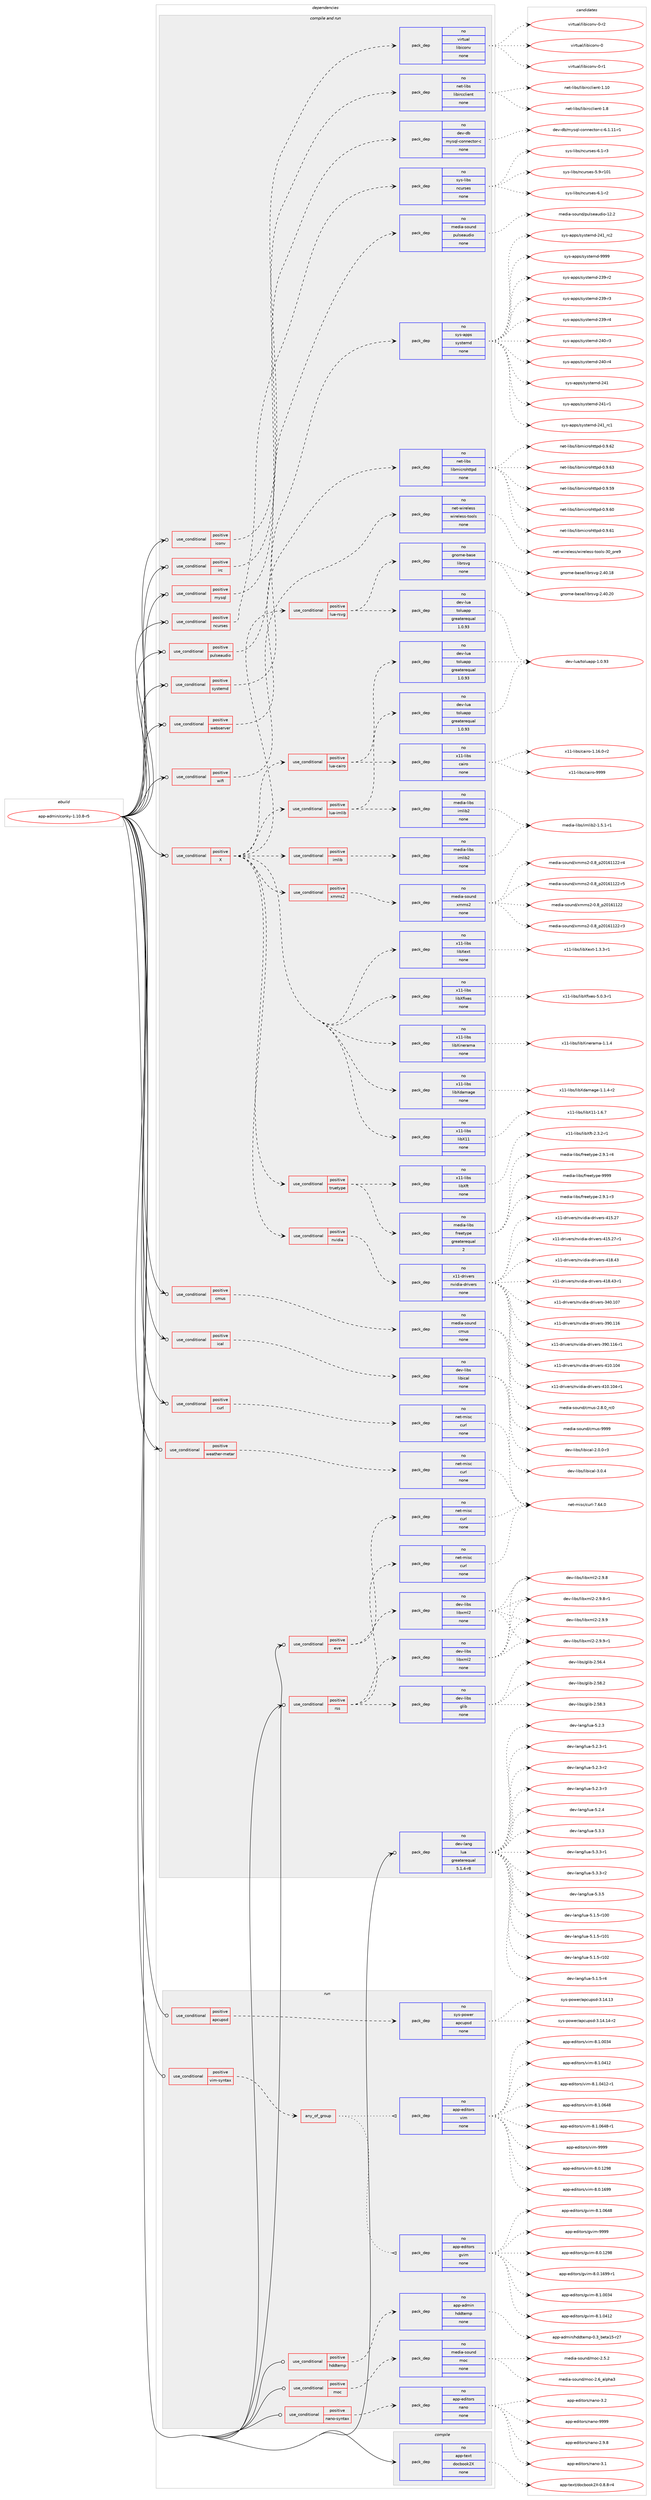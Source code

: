 digraph prolog {

# *************
# Graph options
# *************

newrank=true;
concentrate=true;
compound=true;
graph [rankdir=LR,fontname=Helvetica,fontsize=10,ranksep=1.5];#, ranksep=2.5, nodesep=0.2];
edge  [arrowhead=vee];
node  [fontname=Helvetica,fontsize=10];

# **********
# The ebuild
# **********

subgraph cluster_leftcol {
color=gray;
rank=same;
label=<<i>ebuild</i>>;
id [label="app-admin/conky-1.10.8-r5", color=red, width=4, href="../app-admin/conky-1.10.8-r5.svg"];
}

# ****************
# The dependencies
# ****************

subgraph cluster_midcol {
color=gray;
label=<<i>dependencies</i>>;
subgraph cluster_compile {
fillcolor="#eeeeee";
style=filled;
label=<<i>compile</i>>;
subgraph pack900094 {
dependency1264383 [label=<<TABLE BORDER="0" CELLBORDER="1" CELLSPACING="0" CELLPADDING="4" WIDTH="220"><TR><TD ROWSPAN="6" CELLPADDING="30">pack_dep</TD></TR><TR><TD WIDTH="110">no</TD></TR><TR><TD>app-text</TD></TR><TR><TD>docbook2X</TD></TR><TR><TD>none</TD></TR><TR><TD></TD></TR></TABLE>>, shape=none, color=blue];
}
id:e -> dependency1264383:w [weight=20,style="solid",arrowhead="vee"];
}
subgraph cluster_compileandrun {
fillcolor="#eeeeee";
style=filled;
label=<<i>compile and run</i>>;
subgraph cond344703 {
dependency1264384 [label=<<TABLE BORDER="0" CELLBORDER="1" CELLSPACING="0" CELLPADDING="4"><TR><TD ROWSPAN="3" CELLPADDING="10">use_conditional</TD></TR><TR><TD>positive</TD></TR><TR><TD>X</TD></TR></TABLE>>, shape=none, color=red];
subgraph cond344704 {
dependency1264385 [label=<<TABLE BORDER="0" CELLBORDER="1" CELLSPACING="0" CELLPADDING="4"><TR><TD ROWSPAN="3" CELLPADDING="10">use_conditional</TD></TR><TR><TD>positive</TD></TR><TR><TD>imlib</TD></TR></TABLE>>, shape=none, color=red];
subgraph pack900095 {
dependency1264386 [label=<<TABLE BORDER="0" CELLBORDER="1" CELLSPACING="0" CELLPADDING="4" WIDTH="220"><TR><TD ROWSPAN="6" CELLPADDING="30">pack_dep</TD></TR><TR><TD WIDTH="110">no</TD></TR><TR><TD>media-libs</TD></TR><TR><TD>imlib2</TD></TR><TR><TD>none</TD></TR><TR><TD></TD></TR></TABLE>>, shape=none, color=blue];
}
dependency1264385:e -> dependency1264386:w [weight=20,style="dashed",arrowhead="vee"];
}
dependency1264384:e -> dependency1264385:w [weight=20,style="dashed",arrowhead="vee"];
subgraph cond344705 {
dependency1264387 [label=<<TABLE BORDER="0" CELLBORDER="1" CELLSPACING="0" CELLPADDING="4"><TR><TD ROWSPAN="3" CELLPADDING="10">use_conditional</TD></TR><TR><TD>positive</TD></TR><TR><TD>lua-cairo</TD></TR></TABLE>>, shape=none, color=red];
subgraph pack900096 {
dependency1264388 [label=<<TABLE BORDER="0" CELLBORDER="1" CELLSPACING="0" CELLPADDING="4" WIDTH="220"><TR><TD ROWSPAN="6" CELLPADDING="30">pack_dep</TD></TR><TR><TD WIDTH="110">no</TD></TR><TR><TD>dev-lua</TD></TR><TR><TD>toluapp</TD></TR><TR><TD>greaterequal</TD></TR><TR><TD>1.0.93</TD></TR></TABLE>>, shape=none, color=blue];
}
dependency1264387:e -> dependency1264388:w [weight=20,style="dashed",arrowhead="vee"];
subgraph pack900097 {
dependency1264389 [label=<<TABLE BORDER="0" CELLBORDER="1" CELLSPACING="0" CELLPADDING="4" WIDTH="220"><TR><TD ROWSPAN="6" CELLPADDING="30">pack_dep</TD></TR><TR><TD WIDTH="110">no</TD></TR><TR><TD>x11-libs</TD></TR><TR><TD>cairo</TD></TR><TR><TD>none</TD></TR><TR><TD></TD></TR></TABLE>>, shape=none, color=blue];
}
dependency1264387:e -> dependency1264389:w [weight=20,style="dashed",arrowhead="vee"];
}
dependency1264384:e -> dependency1264387:w [weight=20,style="dashed",arrowhead="vee"];
subgraph cond344706 {
dependency1264390 [label=<<TABLE BORDER="0" CELLBORDER="1" CELLSPACING="0" CELLPADDING="4"><TR><TD ROWSPAN="3" CELLPADDING="10">use_conditional</TD></TR><TR><TD>positive</TD></TR><TR><TD>lua-imlib</TD></TR></TABLE>>, shape=none, color=red];
subgraph pack900098 {
dependency1264391 [label=<<TABLE BORDER="0" CELLBORDER="1" CELLSPACING="0" CELLPADDING="4" WIDTH="220"><TR><TD ROWSPAN="6" CELLPADDING="30">pack_dep</TD></TR><TR><TD WIDTH="110">no</TD></TR><TR><TD>dev-lua</TD></TR><TR><TD>toluapp</TD></TR><TR><TD>greaterequal</TD></TR><TR><TD>1.0.93</TD></TR></TABLE>>, shape=none, color=blue];
}
dependency1264390:e -> dependency1264391:w [weight=20,style="dashed",arrowhead="vee"];
subgraph pack900099 {
dependency1264392 [label=<<TABLE BORDER="0" CELLBORDER="1" CELLSPACING="0" CELLPADDING="4" WIDTH="220"><TR><TD ROWSPAN="6" CELLPADDING="30">pack_dep</TD></TR><TR><TD WIDTH="110">no</TD></TR><TR><TD>media-libs</TD></TR><TR><TD>imlib2</TD></TR><TR><TD>none</TD></TR><TR><TD></TD></TR></TABLE>>, shape=none, color=blue];
}
dependency1264390:e -> dependency1264392:w [weight=20,style="dashed",arrowhead="vee"];
}
dependency1264384:e -> dependency1264390:w [weight=20,style="dashed",arrowhead="vee"];
subgraph cond344707 {
dependency1264393 [label=<<TABLE BORDER="0" CELLBORDER="1" CELLSPACING="0" CELLPADDING="4"><TR><TD ROWSPAN="3" CELLPADDING="10">use_conditional</TD></TR><TR><TD>positive</TD></TR><TR><TD>lua-rsvg</TD></TR></TABLE>>, shape=none, color=red];
subgraph pack900100 {
dependency1264394 [label=<<TABLE BORDER="0" CELLBORDER="1" CELLSPACING="0" CELLPADDING="4" WIDTH="220"><TR><TD ROWSPAN="6" CELLPADDING="30">pack_dep</TD></TR><TR><TD WIDTH="110">no</TD></TR><TR><TD>dev-lua</TD></TR><TR><TD>toluapp</TD></TR><TR><TD>greaterequal</TD></TR><TR><TD>1.0.93</TD></TR></TABLE>>, shape=none, color=blue];
}
dependency1264393:e -> dependency1264394:w [weight=20,style="dashed",arrowhead="vee"];
subgraph pack900101 {
dependency1264395 [label=<<TABLE BORDER="0" CELLBORDER="1" CELLSPACING="0" CELLPADDING="4" WIDTH="220"><TR><TD ROWSPAN="6" CELLPADDING="30">pack_dep</TD></TR><TR><TD WIDTH="110">no</TD></TR><TR><TD>gnome-base</TD></TR><TR><TD>librsvg</TD></TR><TR><TD>none</TD></TR><TR><TD></TD></TR></TABLE>>, shape=none, color=blue];
}
dependency1264393:e -> dependency1264395:w [weight=20,style="dashed",arrowhead="vee"];
}
dependency1264384:e -> dependency1264393:w [weight=20,style="dashed",arrowhead="vee"];
subgraph cond344708 {
dependency1264396 [label=<<TABLE BORDER="0" CELLBORDER="1" CELLSPACING="0" CELLPADDING="4"><TR><TD ROWSPAN="3" CELLPADDING="10">use_conditional</TD></TR><TR><TD>positive</TD></TR><TR><TD>nvidia</TD></TR></TABLE>>, shape=none, color=red];
subgraph pack900102 {
dependency1264397 [label=<<TABLE BORDER="0" CELLBORDER="1" CELLSPACING="0" CELLPADDING="4" WIDTH="220"><TR><TD ROWSPAN="6" CELLPADDING="30">pack_dep</TD></TR><TR><TD WIDTH="110">no</TD></TR><TR><TD>x11-drivers</TD></TR><TR><TD>nvidia-drivers</TD></TR><TR><TD>none</TD></TR><TR><TD></TD></TR></TABLE>>, shape=none, color=blue];
}
dependency1264396:e -> dependency1264397:w [weight=20,style="dashed",arrowhead="vee"];
}
dependency1264384:e -> dependency1264396:w [weight=20,style="dashed",arrowhead="vee"];
subgraph cond344709 {
dependency1264398 [label=<<TABLE BORDER="0" CELLBORDER="1" CELLSPACING="0" CELLPADDING="4"><TR><TD ROWSPAN="3" CELLPADDING="10">use_conditional</TD></TR><TR><TD>positive</TD></TR><TR><TD>truetype</TD></TR></TABLE>>, shape=none, color=red];
subgraph pack900103 {
dependency1264399 [label=<<TABLE BORDER="0" CELLBORDER="1" CELLSPACING="0" CELLPADDING="4" WIDTH="220"><TR><TD ROWSPAN="6" CELLPADDING="30">pack_dep</TD></TR><TR><TD WIDTH="110">no</TD></TR><TR><TD>x11-libs</TD></TR><TR><TD>libXft</TD></TR><TR><TD>none</TD></TR><TR><TD></TD></TR></TABLE>>, shape=none, color=blue];
}
dependency1264398:e -> dependency1264399:w [weight=20,style="dashed",arrowhead="vee"];
subgraph pack900104 {
dependency1264400 [label=<<TABLE BORDER="0" CELLBORDER="1" CELLSPACING="0" CELLPADDING="4" WIDTH="220"><TR><TD ROWSPAN="6" CELLPADDING="30">pack_dep</TD></TR><TR><TD WIDTH="110">no</TD></TR><TR><TD>media-libs</TD></TR><TR><TD>freetype</TD></TR><TR><TD>greaterequal</TD></TR><TR><TD>2</TD></TR></TABLE>>, shape=none, color=blue];
}
dependency1264398:e -> dependency1264400:w [weight=20,style="dashed",arrowhead="vee"];
}
dependency1264384:e -> dependency1264398:w [weight=20,style="dashed",arrowhead="vee"];
subgraph pack900105 {
dependency1264401 [label=<<TABLE BORDER="0" CELLBORDER="1" CELLSPACING="0" CELLPADDING="4" WIDTH="220"><TR><TD ROWSPAN="6" CELLPADDING="30">pack_dep</TD></TR><TR><TD WIDTH="110">no</TD></TR><TR><TD>x11-libs</TD></TR><TR><TD>libX11</TD></TR><TR><TD>none</TD></TR><TR><TD></TD></TR></TABLE>>, shape=none, color=blue];
}
dependency1264384:e -> dependency1264401:w [weight=20,style="dashed",arrowhead="vee"];
subgraph pack900106 {
dependency1264402 [label=<<TABLE BORDER="0" CELLBORDER="1" CELLSPACING="0" CELLPADDING="4" WIDTH="220"><TR><TD ROWSPAN="6" CELLPADDING="30">pack_dep</TD></TR><TR><TD WIDTH="110">no</TD></TR><TR><TD>x11-libs</TD></TR><TR><TD>libXdamage</TD></TR><TR><TD>none</TD></TR><TR><TD></TD></TR></TABLE>>, shape=none, color=blue];
}
dependency1264384:e -> dependency1264402:w [weight=20,style="dashed",arrowhead="vee"];
subgraph pack900107 {
dependency1264403 [label=<<TABLE BORDER="0" CELLBORDER="1" CELLSPACING="0" CELLPADDING="4" WIDTH="220"><TR><TD ROWSPAN="6" CELLPADDING="30">pack_dep</TD></TR><TR><TD WIDTH="110">no</TD></TR><TR><TD>x11-libs</TD></TR><TR><TD>libXinerama</TD></TR><TR><TD>none</TD></TR><TR><TD></TD></TR></TABLE>>, shape=none, color=blue];
}
dependency1264384:e -> dependency1264403:w [weight=20,style="dashed",arrowhead="vee"];
subgraph pack900108 {
dependency1264404 [label=<<TABLE BORDER="0" CELLBORDER="1" CELLSPACING="0" CELLPADDING="4" WIDTH="220"><TR><TD ROWSPAN="6" CELLPADDING="30">pack_dep</TD></TR><TR><TD WIDTH="110">no</TD></TR><TR><TD>x11-libs</TD></TR><TR><TD>libXfixes</TD></TR><TR><TD>none</TD></TR><TR><TD></TD></TR></TABLE>>, shape=none, color=blue];
}
dependency1264384:e -> dependency1264404:w [weight=20,style="dashed",arrowhead="vee"];
subgraph pack900109 {
dependency1264405 [label=<<TABLE BORDER="0" CELLBORDER="1" CELLSPACING="0" CELLPADDING="4" WIDTH="220"><TR><TD ROWSPAN="6" CELLPADDING="30">pack_dep</TD></TR><TR><TD WIDTH="110">no</TD></TR><TR><TD>x11-libs</TD></TR><TR><TD>libXext</TD></TR><TR><TD>none</TD></TR><TR><TD></TD></TR></TABLE>>, shape=none, color=blue];
}
dependency1264384:e -> dependency1264405:w [weight=20,style="dashed",arrowhead="vee"];
subgraph cond344710 {
dependency1264406 [label=<<TABLE BORDER="0" CELLBORDER="1" CELLSPACING="0" CELLPADDING="4"><TR><TD ROWSPAN="3" CELLPADDING="10">use_conditional</TD></TR><TR><TD>positive</TD></TR><TR><TD>xmms2</TD></TR></TABLE>>, shape=none, color=red];
subgraph pack900110 {
dependency1264407 [label=<<TABLE BORDER="0" CELLBORDER="1" CELLSPACING="0" CELLPADDING="4" WIDTH="220"><TR><TD ROWSPAN="6" CELLPADDING="30">pack_dep</TD></TR><TR><TD WIDTH="110">no</TD></TR><TR><TD>media-sound</TD></TR><TR><TD>xmms2</TD></TR><TR><TD>none</TD></TR><TR><TD></TD></TR></TABLE>>, shape=none, color=blue];
}
dependency1264406:e -> dependency1264407:w [weight=20,style="dashed",arrowhead="vee"];
}
dependency1264384:e -> dependency1264406:w [weight=20,style="dashed",arrowhead="vee"];
}
id:e -> dependency1264384:w [weight=20,style="solid",arrowhead="odotvee"];
subgraph cond344711 {
dependency1264408 [label=<<TABLE BORDER="0" CELLBORDER="1" CELLSPACING="0" CELLPADDING="4"><TR><TD ROWSPAN="3" CELLPADDING="10">use_conditional</TD></TR><TR><TD>positive</TD></TR><TR><TD>cmus</TD></TR></TABLE>>, shape=none, color=red];
subgraph pack900111 {
dependency1264409 [label=<<TABLE BORDER="0" CELLBORDER="1" CELLSPACING="0" CELLPADDING="4" WIDTH="220"><TR><TD ROWSPAN="6" CELLPADDING="30">pack_dep</TD></TR><TR><TD WIDTH="110">no</TD></TR><TR><TD>media-sound</TD></TR><TR><TD>cmus</TD></TR><TR><TD>none</TD></TR><TR><TD></TD></TR></TABLE>>, shape=none, color=blue];
}
dependency1264408:e -> dependency1264409:w [weight=20,style="dashed",arrowhead="vee"];
}
id:e -> dependency1264408:w [weight=20,style="solid",arrowhead="odotvee"];
subgraph cond344712 {
dependency1264410 [label=<<TABLE BORDER="0" CELLBORDER="1" CELLSPACING="0" CELLPADDING="4"><TR><TD ROWSPAN="3" CELLPADDING="10">use_conditional</TD></TR><TR><TD>positive</TD></TR><TR><TD>curl</TD></TR></TABLE>>, shape=none, color=red];
subgraph pack900112 {
dependency1264411 [label=<<TABLE BORDER="0" CELLBORDER="1" CELLSPACING="0" CELLPADDING="4" WIDTH="220"><TR><TD ROWSPAN="6" CELLPADDING="30">pack_dep</TD></TR><TR><TD WIDTH="110">no</TD></TR><TR><TD>net-misc</TD></TR><TR><TD>curl</TD></TR><TR><TD>none</TD></TR><TR><TD></TD></TR></TABLE>>, shape=none, color=blue];
}
dependency1264410:e -> dependency1264411:w [weight=20,style="dashed",arrowhead="vee"];
}
id:e -> dependency1264410:w [weight=20,style="solid",arrowhead="odotvee"];
subgraph cond344713 {
dependency1264412 [label=<<TABLE BORDER="0" CELLBORDER="1" CELLSPACING="0" CELLPADDING="4"><TR><TD ROWSPAN="3" CELLPADDING="10">use_conditional</TD></TR><TR><TD>positive</TD></TR><TR><TD>eve</TD></TR></TABLE>>, shape=none, color=red];
subgraph pack900113 {
dependency1264413 [label=<<TABLE BORDER="0" CELLBORDER="1" CELLSPACING="0" CELLPADDING="4" WIDTH="220"><TR><TD ROWSPAN="6" CELLPADDING="30">pack_dep</TD></TR><TR><TD WIDTH="110">no</TD></TR><TR><TD>net-misc</TD></TR><TR><TD>curl</TD></TR><TR><TD>none</TD></TR><TR><TD></TD></TR></TABLE>>, shape=none, color=blue];
}
dependency1264412:e -> dependency1264413:w [weight=20,style="dashed",arrowhead="vee"];
subgraph pack900114 {
dependency1264414 [label=<<TABLE BORDER="0" CELLBORDER="1" CELLSPACING="0" CELLPADDING="4" WIDTH="220"><TR><TD ROWSPAN="6" CELLPADDING="30">pack_dep</TD></TR><TR><TD WIDTH="110">no</TD></TR><TR><TD>dev-libs</TD></TR><TR><TD>libxml2</TD></TR><TR><TD>none</TD></TR><TR><TD></TD></TR></TABLE>>, shape=none, color=blue];
}
dependency1264412:e -> dependency1264414:w [weight=20,style="dashed",arrowhead="vee"];
}
id:e -> dependency1264412:w [weight=20,style="solid",arrowhead="odotvee"];
subgraph cond344714 {
dependency1264415 [label=<<TABLE BORDER="0" CELLBORDER="1" CELLSPACING="0" CELLPADDING="4"><TR><TD ROWSPAN="3" CELLPADDING="10">use_conditional</TD></TR><TR><TD>positive</TD></TR><TR><TD>ical</TD></TR></TABLE>>, shape=none, color=red];
subgraph pack900115 {
dependency1264416 [label=<<TABLE BORDER="0" CELLBORDER="1" CELLSPACING="0" CELLPADDING="4" WIDTH="220"><TR><TD ROWSPAN="6" CELLPADDING="30">pack_dep</TD></TR><TR><TD WIDTH="110">no</TD></TR><TR><TD>dev-libs</TD></TR><TR><TD>libical</TD></TR><TR><TD>none</TD></TR><TR><TD></TD></TR></TABLE>>, shape=none, color=blue];
}
dependency1264415:e -> dependency1264416:w [weight=20,style="dashed",arrowhead="vee"];
}
id:e -> dependency1264415:w [weight=20,style="solid",arrowhead="odotvee"];
subgraph cond344715 {
dependency1264417 [label=<<TABLE BORDER="0" CELLBORDER="1" CELLSPACING="0" CELLPADDING="4"><TR><TD ROWSPAN="3" CELLPADDING="10">use_conditional</TD></TR><TR><TD>positive</TD></TR><TR><TD>iconv</TD></TR></TABLE>>, shape=none, color=red];
subgraph pack900116 {
dependency1264418 [label=<<TABLE BORDER="0" CELLBORDER="1" CELLSPACING="0" CELLPADDING="4" WIDTH="220"><TR><TD ROWSPAN="6" CELLPADDING="30">pack_dep</TD></TR><TR><TD WIDTH="110">no</TD></TR><TR><TD>virtual</TD></TR><TR><TD>libiconv</TD></TR><TR><TD>none</TD></TR><TR><TD></TD></TR></TABLE>>, shape=none, color=blue];
}
dependency1264417:e -> dependency1264418:w [weight=20,style="dashed",arrowhead="vee"];
}
id:e -> dependency1264417:w [weight=20,style="solid",arrowhead="odotvee"];
subgraph cond344716 {
dependency1264419 [label=<<TABLE BORDER="0" CELLBORDER="1" CELLSPACING="0" CELLPADDING="4"><TR><TD ROWSPAN="3" CELLPADDING="10">use_conditional</TD></TR><TR><TD>positive</TD></TR><TR><TD>irc</TD></TR></TABLE>>, shape=none, color=red];
subgraph pack900117 {
dependency1264420 [label=<<TABLE BORDER="0" CELLBORDER="1" CELLSPACING="0" CELLPADDING="4" WIDTH="220"><TR><TD ROWSPAN="6" CELLPADDING="30">pack_dep</TD></TR><TR><TD WIDTH="110">no</TD></TR><TR><TD>net-libs</TD></TR><TR><TD>libircclient</TD></TR><TR><TD>none</TD></TR><TR><TD></TD></TR></TABLE>>, shape=none, color=blue];
}
dependency1264419:e -> dependency1264420:w [weight=20,style="dashed",arrowhead="vee"];
}
id:e -> dependency1264419:w [weight=20,style="solid",arrowhead="odotvee"];
subgraph cond344717 {
dependency1264421 [label=<<TABLE BORDER="0" CELLBORDER="1" CELLSPACING="0" CELLPADDING="4"><TR><TD ROWSPAN="3" CELLPADDING="10">use_conditional</TD></TR><TR><TD>positive</TD></TR><TR><TD>mysql</TD></TR></TABLE>>, shape=none, color=red];
subgraph pack900118 {
dependency1264422 [label=<<TABLE BORDER="0" CELLBORDER="1" CELLSPACING="0" CELLPADDING="4" WIDTH="220"><TR><TD ROWSPAN="6" CELLPADDING="30">pack_dep</TD></TR><TR><TD WIDTH="110">no</TD></TR><TR><TD>dev-db</TD></TR><TR><TD>mysql-connector-c</TD></TR><TR><TD>none</TD></TR><TR><TD></TD></TR></TABLE>>, shape=none, color=blue];
}
dependency1264421:e -> dependency1264422:w [weight=20,style="dashed",arrowhead="vee"];
}
id:e -> dependency1264421:w [weight=20,style="solid",arrowhead="odotvee"];
subgraph cond344718 {
dependency1264423 [label=<<TABLE BORDER="0" CELLBORDER="1" CELLSPACING="0" CELLPADDING="4"><TR><TD ROWSPAN="3" CELLPADDING="10">use_conditional</TD></TR><TR><TD>positive</TD></TR><TR><TD>ncurses</TD></TR></TABLE>>, shape=none, color=red];
subgraph pack900119 {
dependency1264424 [label=<<TABLE BORDER="0" CELLBORDER="1" CELLSPACING="0" CELLPADDING="4" WIDTH="220"><TR><TD ROWSPAN="6" CELLPADDING="30">pack_dep</TD></TR><TR><TD WIDTH="110">no</TD></TR><TR><TD>sys-libs</TD></TR><TR><TD>ncurses</TD></TR><TR><TD>none</TD></TR><TR><TD></TD></TR></TABLE>>, shape=none, color=blue];
}
dependency1264423:e -> dependency1264424:w [weight=20,style="dashed",arrowhead="vee"];
}
id:e -> dependency1264423:w [weight=20,style="solid",arrowhead="odotvee"];
subgraph cond344719 {
dependency1264425 [label=<<TABLE BORDER="0" CELLBORDER="1" CELLSPACING="0" CELLPADDING="4"><TR><TD ROWSPAN="3" CELLPADDING="10">use_conditional</TD></TR><TR><TD>positive</TD></TR><TR><TD>pulseaudio</TD></TR></TABLE>>, shape=none, color=red];
subgraph pack900120 {
dependency1264426 [label=<<TABLE BORDER="0" CELLBORDER="1" CELLSPACING="0" CELLPADDING="4" WIDTH="220"><TR><TD ROWSPAN="6" CELLPADDING="30">pack_dep</TD></TR><TR><TD WIDTH="110">no</TD></TR><TR><TD>media-sound</TD></TR><TR><TD>pulseaudio</TD></TR><TR><TD>none</TD></TR><TR><TD></TD></TR></TABLE>>, shape=none, color=blue];
}
dependency1264425:e -> dependency1264426:w [weight=20,style="dashed",arrowhead="vee"];
}
id:e -> dependency1264425:w [weight=20,style="solid",arrowhead="odotvee"];
subgraph cond344720 {
dependency1264427 [label=<<TABLE BORDER="0" CELLBORDER="1" CELLSPACING="0" CELLPADDING="4"><TR><TD ROWSPAN="3" CELLPADDING="10">use_conditional</TD></TR><TR><TD>positive</TD></TR><TR><TD>rss</TD></TR></TABLE>>, shape=none, color=red];
subgraph pack900121 {
dependency1264428 [label=<<TABLE BORDER="0" CELLBORDER="1" CELLSPACING="0" CELLPADDING="4" WIDTH="220"><TR><TD ROWSPAN="6" CELLPADDING="30">pack_dep</TD></TR><TR><TD WIDTH="110">no</TD></TR><TR><TD>dev-libs</TD></TR><TR><TD>libxml2</TD></TR><TR><TD>none</TD></TR><TR><TD></TD></TR></TABLE>>, shape=none, color=blue];
}
dependency1264427:e -> dependency1264428:w [weight=20,style="dashed",arrowhead="vee"];
subgraph pack900122 {
dependency1264429 [label=<<TABLE BORDER="0" CELLBORDER="1" CELLSPACING="0" CELLPADDING="4" WIDTH="220"><TR><TD ROWSPAN="6" CELLPADDING="30">pack_dep</TD></TR><TR><TD WIDTH="110">no</TD></TR><TR><TD>net-misc</TD></TR><TR><TD>curl</TD></TR><TR><TD>none</TD></TR><TR><TD></TD></TR></TABLE>>, shape=none, color=blue];
}
dependency1264427:e -> dependency1264429:w [weight=20,style="dashed",arrowhead="vee"];
subgraph pack900123 {
dependency1264430 [label=<<TABLE BORDER="0" CELLBORDER="1" CELLSPACING="0" CELLPADDING="4" WIDTH="220"><TR><TD ROWSPAN="6" CELLPADDING="30">pack_dep</TD></TR><TR><TD WIDTH="110">no</TD></TR><TR><TD>dev-libs</TD></TR><TR><TD>glib</TD></TR><TR><TD>none</TD></TR><TR><TD></TD></TR></TABLE>>, shape=none, color=blue];
}
dependency1264427:e -> dependency1264430:w [weight=20,style="dashed",arrowhead="vee"];
}
id:e -> dependency1264427:w [weight=20,style="solid",arrowhead="odotvee"];
subgraph cond344721 {
dependency1264431 [label=<<TABLE BORDER="0" CELLBORDER="1" CELLSPACING="0" CELLPADDING="4"><TR><TD ROWSPAN="3" CELLPADDING="10">use_conditional</TD></TR><TR><TD>positive</TD></TR><TR><TD>systemd</TD></TR></TABLE>>, shape=none, color=red];
subgraph pack900124 {
dependency1264432 [label=<<TABLE BORDER="0" CELLBORDER="1" CELLSPACING="0" CELLPADDING="4" WIDTH="220"><TR><TD ROWSPAN="6" CELLPADDING="30">pack_dep</TD></TR><TR><TD WIDTH="110">no</TD></TR><TR><TD>sys-apps</TD></TR><TR><TD>systemd</TD></TR><TR><TD>none</TD></TR><TR><TD></TD></TR></TABLE>>, shape=none, color=blue];
}
dependency1264431:e -> dependency1264432:w [weight=20,style="dashed",arrowhead="vee"];
}
id:e -> dependency1264431:w [weight=20,style="solid",arrowhead="odotvee"];
subgraph cond344722 {
dependency1264433 [label=<<TABLE BORDER="0" CELLBORDER="1" CELLSPACING="0" CELLPADDING="4"><TR><TD ROWSPAN="3" CELLPADDING="10">use_conditional</TD></TR><TR><TD>positive</TD></TR><TR><TD>weather-metar</TD></TR></TABLE>>, shape=none, color=red];
subgraph pack900125 {
dependency1264434 [label=<<TABLE BORDER="0" CELLBORDER="1" CELLSPACING="0" CELLPADDING="4" WIDTH="220"><TR><TD ROWSPAN="6" CELLPADDING="30">pack_dep</TD></TR><TR><TD WIDTH="110">no</TD></TR><TR><TD>net-misc</TD></TR><TR><TD>curl</TD></TR><TR><TD>none</TD></TR><TR><TD></TD></TR></TABLE>>, shape=none, color=blue];
}
dependency1264433:e -> dependency1264434:w [weight=20,style="dashed",arrowhead="vee"];
}
id:e -> dependency1264433:w [weight=20,style="solid",arrowhead="odotvee"];
subgraph cond344723 {
dependency1264435 [label=<<TABLE BORDER="0" CELLBORDER="1" CELLSPACING="0" CELLPADDING="4"><TR><TD ROWSPAN="3" CELLPADDING="10">use_conditional</TD></TR><TR><TD>positive</TD></TR><TR><TD>webserver</TD></TR></TABLE>>, shape=none, color=red];
subgraph pack900126 {
dependency1264436 [label=<<TABLE BORDER="0" CELLBORDER="1" CELLSPACING="0" CELLPADDING="4" WIDTH="220"><TR><TD ROWSPAN="6" CELLPADDING="30">pack_dep</TD></TR><TR><TD WIDTH="110">no</TD></TR><TR><TD>net-libs</TD></TR><TR><TD>libmicrohttpd</TD></TR><TR><TD>none</TD></TR><TR><TD></TD></TR></TABLE>>, shape=none, color=blue];
}
dependency1264435:e -> dependency1264436:w [weight=20,style="dashed",arrowhead="vee"];
}
id:e -> dependency1264435:w [weight=20,style="solid",arrowhead="odotvee"];
subgraph cond344724 {
dependency1264437 [label=<<TABLE BORDER="0" CELLBORDER="1" CELLSPACING="0" CELLPADDING="4"><TR><TD ROWSPAN="3" CELLPADDING="10">use_conditional</TD></TR><TR><TD>positive</TD></TR><TR><TD>wifi</TD></TR></TABLE>>, shape=none, color=red];
subgraph pack900127 {
dependency1264438 [label=<<TABLE BORDER="0" CELLBORDER="1" CELLSPACING="0" CELLPADDING="4" WIDTH="220"><TR><TD ROWSPAN="6" CELLPADDING="30">pack_dep</TD></TR><TR><TD WIDTH="110">no</TD></TR><TR><TD>net-wireless</TD></TR><TR><TD>wireless-tools</TD></TR><TR><TD>none</TD></TR><TR><TD></TD></TR></TABLE>>, shape=none, color=blue];
}
dependency1264437:e -> dependency1264438:w [weight=20,style="dashed",arrowhead="vee"];
}
id:e -> dependency1264437:w [weight=20,style="solid",arrowhead="odotvee"];
subgraph pack900128 {
dependency1264439 [label=<<TABLE BORDER="0" CELLBORDER="1" CELLSPACING="0" CELLPADDING="4" WIDTH="220"><TR><TD ROWSPAN="6" CELLPADDING="30">pack_dep</TD></TR><TR><TD WIDTH="110">no</TD></TR><TR><TD>dev-lang</TD></TR><TR><TD>lua</TD></TR><TR><TD>greaterequal</TD></TR><TR><TD>5.1.4-r8</TD></TR></TABLE>>, shape=none, color=blue];
}
id:e -> dependency1264439:w [weight=20,style="solid",arrowhead="odotvee"];
}
subgraph cluster_run {
fillcolor="#eeeeee";
style=filled;
label=<<i>run</i>>;
subgraph cond344725 {
dependency1264440 [label=<<TABLE BORDER="0" CELLBORDER="1" CELLSPACING="0" CELLPADDING="4"><TR><TD ROWSPAN="3" CELLPADDING="10">use_conditional</TD></TR><TR><TD>positive</TD></TR><TR><TD>apcupsd</TD></TR></TABLE>>, shape=none, color=red];
subgraph pack900129 {
dependency1264441 [label=<<TABLE BORDER="0" CELLBORDER="1" CELLSPACING="0" CELLPADDING="4" WIDTH="220"><TR><TD ROWSPAN="6" CELLPADDING="30">pack_dep</TD></TR><TR><TD WIDTH="110">no</TD></TR><TR><TD>sys-power</TD></TR><TR><TD>apcupsd</TD></TR><TR><TD>none</TD></TR><TR><TD></TD></TR></TABLE>>, shape=none, color=blue];
}
dependency1264440:e -> dependency1264441:w [weight=20,style="dashed",arrowhead="vee"];
}
id:e -> dependency1264440:w [weight=20,style="solid",arrowhead="odot"];
subgraph cond344726 {
dependency1264442 [label=<<TABLE BORDER="0" CELLBORDER="1" CELLSPACING="0" CELLPADDING="4"><TR><TD ROWSPAN="3" CELLPADDING="10">use_conditional</TD></TR><TR><TD>positive</TD></TR><TR><TD>hddtemp</TD></TR></TABLE>>, shape=none, color=red];
subgraph pack900130 {
dependency1264443 [label=<<TABLE BORDER="0" CELLBORDER="1" CELLSPACING="0" CELLPADDING="4" WIDTH="220"><TR><TD ROWSPAN="6" CELLPADDING="30">pack_dep</TD></TR><TR><TD WIDTH="110">no</TD></TR><TR><TD>app-admin</TD></TR><TR><TD>hddtemp</TD></TR><TR><TD>none</TD></TR><TR><TD></TD></TR></TABLE>>, shape=none, color=blue];
}
dependency1264442:e -> dependency1264443:w [weight=20,style="dashed",arrowhead="vee"];
}
id:e -> dependency1264442:w [weight=20,style="solid",arrowhead="odot"];
subgraph cond344727 {
dependency1264444 [label=<<TABLE BORDER="0" CELLBORDER="1" CELLSPACING="0" CELLPADDING="4"><TR><TD ROWSPAN="3" CELLPADDING="10">use_conditional</TD></TR><TR><TD>positive</TD></TR><TR><TD>moc</TD></TR></TABLE>>, shape=none, color=red];
subgraph pack900131 {
dependency1264445 [label=<<TABLE BORDER="0" CELLBORDER="1" CELLSPACING="0" CELLPADDING="4" WIDTH="220"><TR><TD ROWSPAN="6" CELLPADDING="30">pack_dep</TD></TR><TR><TD WIDTH="110">no</TD></TR><TR><TD>media-sound</TD></TR><TR><TD>moc</TD></TR><TR><TD>none</TD></TR><TR><TD></TD></TR></TABLE>>, shape=none, color=blue];
}
dependency1264444:e -> dependency1264445:w [weight=20,style="dashed",arrowhead="vee"];
}
id:e -> dependency1264444:w [weight=20,style="solid",arrowhead="odot"];
subgraph cond344728 {
dependency1264446 [label=<<TABLE BORDER="0" CELLBORDER="1" CELLSPACING="0" CELLPADDING="4"><TR><TD ROWSPAN="3" CELLPADDING="10">use_conditional</TD></TR><TR><TD>positive</TD></TR><TR><TD>nano-syntax</TD></TR></TABLE>>, shape=none, color=red];
subgraph pack900132 {
dependency1264447 [label=<<TABLE BORDER="0" CELLBORDER="1" CELLSPACING="0" CELLPADDING="4" WIDTH="220"><TR><TD ROWSPAN="6" CELLPADDING="30">pack_dep</TD></TR><TR><TD WIDTH="110">no</TD></TR><TR><TD>app-editors</TD></TR><TR><TD>nano</TD></TR><TR><TD>none</TD></TR><TR><TD></TD></TR></TABLE>>, shape=none, color=blue];
}
dependency1264446:e -> dependency1264447:w [weight=20,style="dashed",arrowhead="vee"];
}
id:e -> dependency1264446:w [weight=20,style="solid",arrowhead="odot"];
subgraph cond344729 {
dependency1264448 [label=<<TABLE BORDER="0" CELLBORDER="1" CELLSPACING="0" CELLPADDING="4"><TR><TD ROWSPAN="3" CELLPADDING="10">use_conditional</TD></TR><TR><TD>positive</TD></TR><TR><TD>vim-syntax</TD></TR></TABLE>>, shape=none, color=red];
subgraph any19070 {
dependency1264449 [label=<<TABLE BORDER="0" CELLBORDER="1" CELLSPACING="0" CELLPADDING="4"><TR><TD CELLPADDING="10">any_of_group</TD></TR></TABLE>>, shape=none, color=red];subgraph pack900133 {
dependency1264450 [label=<<TABLE BORDER="0" CELLBORDER="1" CELLSPACING="0" CELLPADDING="4" WIDTH="220"><TR><TD ROWSPAN="6" CELLPADDING="30">pack_dep</TD></TR><TR><TD WIDTH="110">no</TD></TR><TR><TD>app-editors</TD></TR><TR><TD>vim</TD></TR><TR><TD>none</TD></TR><TR><TD></TD></TR></TABLE>>, shape=none, color=blue];
}
dependency1264449:e -> dependency1264450:w [weight=20,style="dotted",arrowhead="oinv"];
subgraph pack900134 {
dependency1264451 [label=<<TABLE BORDER="0" CELLBORDER="1" CELLSPACING="0" CELLPADDING="4" WIDTH="220"><TR><TD ROWSPAN="6" CELLPADDING="30">pack_dep</TD></TR><TR><TD WIDTH="110">no</TD></TR><TR><TD>app-editors</TD></TR><TR><TD>gvim</TD></TR><TR><TD>none</TD></TR><TR><TD></TD></TR></TABLE>>, shape=none, color=blue];
}
dependency1264449:e -> dependency1264451:w [weight=20,style="dotted",arrowhead="oinv"];
}
dependency1264448:e -> dependency1264449:w [weight=20,style="dashed",arrowhead="vee"];
}
id:e -> dependency1264448:w [weight=20,style="solid",arrowhead="odot"];
}
}

# **************
# The candidates
# **************

subgraph cluster_choices {
rank=same;
color=gray;
label=<<i>candidates</i>>;

subgraph choice900094 {
color=black;
nodesep=1;
choice971121124511610112011647100111999811111110750884548465646564511452 [label="app-text/docbook2X-0.8.8-r4", color=red, width=4,href="../app-text/docbook2X-0.8.8-r4.svg"];
dependency1264383:e -> choice971121124511610112011647100111999811111110750884548465646564511452:w [style=dotted,weight="100"];
}
subgraph choice900095 {
color=black;
nodesep=1;
choice1091011001059745108105981154710510910810598504549465346494511449 [label="media-libs/imlib2-1.5.1-r1", color=red, width=4,href="../media-libs/imlib2-1.5.1-r1.svg"];
dependency1264386:e -> choice1091011001059745108105981154710510910810598504549465346494511449:w [style=dotted,weight="100"];
}
subgraph choice900096 {
color=black;
nodesep=1;
choice1001011184510811797471161111081179711211245494648465751 [label="dev-lua/toluapp-1.0.93", color=red, width=4,href="../dev-lua/toluapp-1.0.93.svg"];
dependency1264388:e -> choice1001011184510811797471161111081179711211245494648465751:w [style=dotted,weight="100"];
}
subgraph choice900097 {
color=black;
nodesep=1;
choice12049494510810598115479997105114111454946495446484511450 [label="x11-libs/cairo-1.16.0-r2", color=red, width=4,href="../x11-libs/cairo-1.16.0-r2.svg"];
choice120494945108105981154799971051141114557575757 [label="x11-libs/cairo-9999", color=red, width=4,href="../x11-libs/cairo-9999.svg"];
dependency1264389:e -> choice12049494510810598115479997105114111454946495446484511450:w [style=dotted,weight="100"];
dependency1264389:e -> choice120494945108105981154799971051141114557575757:w [style=dotted,weight="100"];
}
subgraph choice900098 {
color=black;
nodesep=1;
choice1001011184510811797471161111081179711211245494648465751 [label="dev-lua/toluapp-1.0.93", color=red, width=4,href="../dev-lua/toluapp-1.0.93.svg"];
dependency1264391:e -> choice1001011184510811797471161111081179711211245494648465751:w [style=dotted,weight="100"];
}
subgraph choice900099 {
color=black;
nodesep=1;
choice1091011001059745108105981154710510910810598504549465346494511449 [label="media-libs/imlib2-1.5.1-r1", color=red, width=4,href="../media-libs/imlib2-1.5.1-r1.svg"];
dependency1264392:e -> choice1091011001059745108105981154710510910810598504549465346494511449:w [style=dotted,weight="100"];
}
subgraph choice900100 {
color=black;
nodesep=1;
choice1001011184510811797471161111081179711211245494648465751 [label="dev-lua/toluapp-1.0.93", color=red, width=4,href="../dev-lua/toluapp-1.0.93.svg"];
dependency1264394:e -> choice1001011184510811797471161111081179711211245494648465751:w [style=dotted,weight="100"];
}
subgraph choice900101 {
color=black;
nodesep=1;
choice10311011110910145989711510147108105981141151181034550465248464956 [label="gnome-base/librsvg-2.40.18", color=red, width=4,href="../gnome-base/librsvg-2.40.18.svg"];
choice10311011110910145989711510147108105981141151181034550465248465048 [label="gnome-base/librsvg-2.40.20", color=red, width=4,href="../gnome-base/librsvg-2.40.20.svg"];
dependency1264395:e -> choice10311011110910145989711510147108105981141151181034550465248464956:w [style=dotted,weight="100"];
dependency1264395:e -> choice10311011110910145989711510147108105981141151181034550465248465048:w [style=dotted,weight="100"];
}
subgraph choice900102 {
color=black;
nodesep=1;
choice1204949451001141051181011141154711011810510010597451001141051181011141154551524846494855 [label="x11-drivers/nvidia-drivers-340.107", color=red, width=4,href="../x11-drivers/nvidia-drivers-340.107.svg"];
choice1204949451001141051181011141154711011810510010597451001141051181011141154551574846494954 [label="x11-drivers/nvidia-drivers-390.116", color=red, width=4,href="../x11-drivers/nvidia-drivers-390.116.svg"];
choice12049494510011410511810111411547110118105100105974510011410511810111411545515748464949544511449 [label="x11-drivers/nvidia-drivers-390.116-r1", color=red, width=4,href="../x11-drivers/nvidia-drivers-390.116-r1.svg"];
choice1204949451001141051181011141154711011810510010597451001141051181011141154552494846494852 [label="x11-drivers/nvidia-drivers-410.104", color=red, width=4,href="../x11-drivers/nvidia-drivers-410.104.svg"];
choice12049494510011410511810111411547110118105100105974510011410511810111411545524948464948524511449 [label="x11-drivers/nvidia-drivers-410.104-r1", color=red, width=4,href="../x11-drivers/nvidia-drivers-410.104-r1.svg"];
choice12049494510011410511810111411547110118105100105974510011410511810111411545524953465055 [label="x11-drivers/nvidia-drivers-415.27", color=red, width=4,href="../x11-drivers/nvidia-drivers-415.27.svg"];
choice120494945100114105118101114115471101181051001059745100114105118101114115455249534650554511449 [label="x11-drivers/nvidia-drivers-415.27-r1", color=red, width=4,href="../x11-drivers/nvidia-drivers-415.27-r1.svg"];
choice12049494510011410511810111411547110118105100105974510011410511810111411545524956465251 [label="x11-drivers/nvidia-drivers-418.43", color=red, width=4,href="../x11-drivers/nvidia-drivers-418.43.svg"];
choice120494945100114105118101114115471101181051001059745100114105118101114115455249564652514511449 [label="x11-drivers/nvidia-drivers-418.43-r1", color=red, width=4,href="../x11-drivers/nvidia-drivers-418.43-r1.svg"];
dependency1264397:e -> choice1204949451001141051181011141154711011810510010597451001141051181011141154551524846494855:w [style=dotted,weight="100"];
dependency1264397:e -> choice1204949451001141051181011141154711011810510010597451001141051181011141154551574846494954:w [style=dotted,weight="100"];
dependency1264397:e -> choice12049494510011410511810111411547110118105100105974510011410511810111411545515748464949544511449:w [style=dotted,weight="100"];
dependency1264397:e -> choice1204949451001141051181011141154711011810510010597451001141051181011141154552494846494852:w [style=dotted,weight="100"];
dependency1264397:e -> choice12049494510011410511810111411547110118105100105974510011410511810111411545524948464948524511449:w [style=dotted,weight="100"];
dependency1264397:e -> choice12049494510011410511810111411547110118105100105974510011410511810111411545524953465055:w [style=dotted,weight="100"];
dependency1264397:e -> choice120494945100114105118101114115471101181051001059745100114105118101114115455249534650554511449:w [style=dotted,weight="100"];
dependency1264397:e -> choice12049494510011410511810111411547110118105100105974510011410511810111411545524956465251:w [style=dotted,weight="100"];
dependency1264397:e -> choice120494945100114105118101114115471101181051001059745100114105118101114115455249564652514511449:w [style=dotted,weight="100"];
}
subgraph choice900103 {
color=black;
nodesep=1;
choice120494945108105981154710810598881021164550465146504511449 [label="x11-libs/libXft-2.3.2-r1", color=red, width=4,href="../x11-libs/libXft-2.3.2-r1.svg"];
dependency1264399:e -> choice120494945108105981154710810598881021164550465146504511449:w [style=dotted,weight="100"];
}
subgraph choice900104 {
color=black;
nodesep=1;
choice109101100105974510810598115471021141011011161211121014550465746494511451 [label="media-libs/freetype-2.9.1-r3", color=red, width=4,href="../media-libs/freetype-2.9.1-r3.svg"];
choice109101100105974510810598115471021141011011161211121014550465746494511452 [label="media-libs/freetype-2.9.1-r4", color=red, width=4,href="../media-libs/freetype-2.9.1-r4.svg"];
choice109101100105974510810598115471021141011011161211121014557575757 [label="media-libs/freetype-9999", color=red, width=4,href="../media-libs/freetype-9999.svg"];
dependency1264400:e -> choice109101100105974510810598115471021141011011161211121014550465746494511451:w [style=dotted,weight="100"];
dependency1264400:e -> choice109101100105974510810598115471021141011011161211121014550465746494511452:w [style=dotted,weight="100"];
dependency1264400:e -> choice109101100105974510810598115471021141011011161211121014557575757:w [style=dotted,weight="100"];
}
subgraph choice900105 {
color=black;
nodesep=1;
choice120494945108105981154710810598884949454946544655 [label="x11-libs/libX11-1.6.7", color=red, width=4,href="../x11-libs/libX11-1.6.7.svg"];
dependency1264401:e -> choice120494945108105981154710810598884949454946544655:w [style=dotted,weight="100"];
}
subgraph choice900106 {
color=black;
nodesep=1;
choice1204949451081059811547108105988810097109971031014549464946524511450 [label="x11-libs/libXdamage-1.1.4-r2", color=red, width=4,href="../x11-libs/libXdamage-1.1.4-r2.svg"];
dependency1264402:e -> choice1204949451081059811547108105988810097109971031014549464946524511450:w [style=dotted,weight="100"];
}
subgraph choice900107 {
color=black;
nodesep=1;
choice120494945108105981154710810598881051101011149710997454946494652 [label="x11-libs/libXinerama-1.1.4", color=red, width=4,href="../x11-libs/libXinerama-1.1.4.svg"];
dependency1264403:e -> choice120494945108105981154710810598881051101011149710997454946494652:w [style=dotted,weight="100"];
}
subgraph choice900108 {
color=black;
nodesep=1;
choice120494945108105981154710810598881021051201011154553464846514511449 [label="x11-libs/libXfixes-5.0.3-r1", color=red, width=4,href="../x11-libs/libXfixes-5.0.3-r1.svg"];
dependency1264404:e -> choice120494945108105981154710810598881021051201011154553464846514511449:w [style=dotted,weight="100"];
}
subgraph choice900109 {
color=black;
nodesep=1;
choice120494945108105981154710810598881011201164549465146514511449 [label="x11-libs/libXext-1.3.3-r1", color=red, width=4,href="../x11-libs/libXext-1.3.3-r1.svg"];
dependency1264405:e -> choice120494945108105981154710810598881011201164549465146514511449:w [style=dotted,weight="100"];
}
subgraph choice900110 {
color=black;
nodesep=1;
choice1091011001059745115111117110100471201091091155045484656951125048495449495050 [label="media-sound/xmms2-0.8_p20161122", color=red, width=4,href="../media-sound/xmms2-0.8_p20161122.svg"];
choice10910110010597451151111171101004712010910911550454846569511250484954494950504511451 [label="media-sound/xmms2-0.8_p20161122-r3", color=red, width=4,href="../media-sound/xmms2-0.8_p20161122-r3.svg"];
choice10910110010597451151111171101004712010910911550454846569511250484954494950504511452 [label="media-sound/xmms2-0.8_p20161122-r4", color=red, width=4,href="../media-sound/xmms2-0.8_p20161122-r4.svg"];
choice10910110010597451151111171101004712010910911550454846569511250484954494950504511453 [label="media-sound/xmms2-0.8_p20161122-r5", color=red, width=4,href="../media-sound/xmms2-0.8_p20161122-r5.svg"];
dependency1264407:e -> choice1091011001059745115111117110100471201091091155045484656951125048495449495050:w [style=dotted,weight="100"];
dependency1264407:e -> choice10910110010597451151111171101004712010910911550454846569511250484954494950504511451:w [style=dotted,weight="100"];
dependency1264407:e -> choice10910110010597451151111171101004712010910911550454846569511250484954494950504511452:w [style=dotted,weight="100"];
dependency1264407:e -> choice10910110010597451151111171101004712010910911550454846569511250484954494950504511453:w [style=dotted,weight="100"];
}
subgraph choice900111 {
color=black;
nodesep=1;
choice10910110010597451151111171101004799109117115455046564648951149948 [label="media-sound/cmus-2.8.0_rc0", color=red, width=4,href="../media-sound/cmus-2.8.0_rc0.svg"];
choice109101100105974511511111711010047991091171154557575757 [label="media-sound/cmus-9999", color=red, width=4,href="../media-sound/cmus-9999.svg"];
dependency1264409:e -> choice10910110010597451151111171101004799109117115455046564648951149948:w [style=dotted,weight="100"];
dependency1264409:e -> choice109101100105974511511111711010047991091171154557575757:w [style=dotted,weight="100"];
}
subgraph choice900112 {
color=black;
nodesep=1;
choice1101011164510910511599479911711410845554654524648 [label="net-misc/curl-7.64.0", color=red, width=4,href="../net-misc/curl-7.64.0.svg"];
dependency1264411:e -> choice1101011164510910511599479911711410845554654524648:w [style=dotted,weight="100"];
}
subgraph choice900113 {
color=black;
nodesep=1;
choice1101011164510910511599479911711410845554654524648 [label="net-misc/curl-7.64.0", color=red, width=4,href="../net-misc/curl-7.64.0.svg"];
dependency1264413:e -> choice1101011164510910511599479911711410845554654524648:w [style=dotted,weight="100"];
}
subgraph choice900114 {
color=black;
nodesep=1;
choice1001011184510810598115471081059812010910850455046574656 [label="dev-libs/libxml2-2.9.8", color=red, width=4,href="../dev-libs/libxml2-2.9.8.svg"];
choice10010111845108105981154710810598120109108504550465746564511449 [label="dev-libs/libxml2-2.9.8-r1", color=red, width=4,href="../dev-libs/libxml2-2.9.8-r1.svg"];
choice1001011184510810598115471081059812010910850455046574657 [label="dev-libs/libxml2-2.9.9", color=red, width=4,href="../dev-libs/libxml2-2.9.9.svg"];
choice10010111845108105981154710810598120109108504550465746574511449 [label="dev-libs/libxml2-2.9.9-r1", color=red, width=4,href="../dev-libs/libxml2-2.9.9-r1.svg"];
dependency1264414:e -> choice1001011184510810598115471081059812010910850455046574656:w [style=dotted,weight="100"];
dependency1264414:e -> choice10010111845108105981154710810598120109108504550465746564511449:w [style=dotted,weight="100"];
dependency1264414:e -> choice1001011184510810598115471081059812010910850455046574657:w [style=dotted,weight="100"];
dependency1264414:e -> choice10010111845108105981154710810598120109108504550465746574511449:w [style=dotted,weight="100"];
}
subgraph choice900115 {
color=black;
nodesep=1;
choice1001011184510810598115471081059810599971084550464846484511451 [label="dev-libs/libical-2.0.0-r3", color=red, width=4,href="../dev-libs/libical-2.0.0-r3.svg"];
choice100101118451081059811547108105981059997108455146484652 [label="dev-libs/libical-3.0.4", color=red, width=4,href="../dev-libs/libical-3.0.4.svg"];
dependency1264416:e -> choice1001011184510810598115471081059810599971084550464846484511451:w [style=dotted,weight="100"];
dependency1264416:e -> choice100101118451081059811547108105981059997108455146484652:w [style=dotted,weight="100"];
}
subgraph choice900116 {
color=black;
nodesep=1;
choice118105114116117971084710810598105991111101184548 [label="virtual/libiconv-0", color=red, width=4,href="../virtual/libiconv-0.svg"];
choice1181051141161179710847108105981059911111011845484511449 [label="virtual/libiconv-0-r1", color=red, width=4,href="../virtual/libiconv-0-r1.svg"];
choice1181051141161179710847108105981059911111011845484511450 [label="virtual/libiconv-0-r2", color=red, width=4,href="../virtual/libiconv-0-r2.svg"];
dependency1264418:e -> choice118105114116117971084710810598105991111101184548:w [style=dotted,weight="100"];
dependency1264418:e -> choice1181051141161179710847108105981059911111011845484511449:w [style=dotted,weight="100"];
dependency1264418:e -> choice1181051141161179710847108105981059911111011845484511450:w [style=dotted,weight="100"];
}
subgraph choice900117 {
color=black;
nodesep=1;
choice1101011164510810598115471081059810511499991081051011101164549464948 [label="net-libs/libircclient-1.10", color=red, width=4,href="../net-libs/libircclient-1.10.svg"];
choice11010111645108105981154710810598105114999910810510111011645494656 [label="net-libs/libircclient-1.8", color=red, width=4,href="../net-libs/libircclient-1.8.svg"];
dependency1264420:e -> choice1101011164510810598115471081059810511499991081051011101164549464948:w [style=dotted,weight="100"];
dependency1264420:e -> choice11010111645108105981154710810598105114999910810510111011645494656:w [style=dotted,weight="100"];
}
subgraph choice900118 {
color=black;
nodesep=1;
choice1001011184510098471091211151131084599111110110101991161111144599455446494649494511449 [label="dev-db/mysql-connector-c-6.1.11-r1", color=red, width=4,href="../dev-db/mysql-connector-c-6.1.11-r1.svg"];
dependency1264422:e -> choice1001011184510098471091211151131084599111110110101991161111144599455446494649494511449:w [style=dotted,weight="100"];
}
subgraph choice900119 {
color=black;
nodesep=1;
choice115121115451081059811547110991171141151011154553465745114494849 [label="sys-libs/ncurses-5.9-r101", color=red, width=4,href="../sys-libs/ncurses-5.9-r101.svg"];
choice11512111545108105981154711099117114115101115455446494511450 [label="sys-libs/ncurses-6.1-r2", color=red, width=4,href="../sys-libs/ncurses-6.1-r2.svg"];
choice11512111545108105981154711099117114115101115455446494511451 [label="sys-libs/ncurses-6.1-r3", color=red, width=4,href="../sys-libs/ncurses-6.1-r3.svg"];
dependency1264424:e -> choice115121115451081059811547110991171141151011154553465745114494849:w [style=dotted,weight="100"];
dependency1264424:e -> choice11512111545108105981154711099117114115101115455446494511450:w [style=dotted,weight="100"];
dependency1264424:e -> choice11512111545108105981154711099117114115101115455446494511451:w [style=dotted,weight="100"];
}
subgraph choice900120 {
color=black;
nodesep=1;
choice109101100105974511511111711010047112117108115101971171001051114549504650 [label="media-sound/pulseaudio-12.2", color=red, width=4,href="../media-sound/pulseaudio-12.2.svg"];
dependency1264426:e -> choice109101100105974511511111711010047112117108115101971171001051114549504650:w [style=dotted,weight="100"];
}
subgraph choice900121 {
color=black;
nodesep=1;
choice1001011184510810598115471081059812010910850455046574656 [label="dev-libs/libxml2-2.9.8", color=red, width=4,href="../dev-libs/libxml2-2.9.8.svg"];
choice10010111845108105981154710810598120109108504550465746564511449 [label="dev-libs/libxml2-2.9.8-r1", color=red, width=4,href="../dev-libs/libxml2-2.9.8-r1.svg"];
choice1001011184510810598115471081059812010910850455046574657 [label="dev-libs/libxml2-2.9.9", color=red, width=4,href="../dev-libs/libxml2-2.9.9.svg"];
choice10010111845108105981154710810598120109108504550465746574511449 [label="dev-libs/libxml2-2.9.9-r1", color=red, width=4,href="../dev-libs/libxml2-2.9.9-r1.svg"];
dependency1264428:e -> choice1001011184510810598115471081059812010910850455046574656:w [style=dotted,weight="100"];
dependency1264428:e -> choice10010111845108105981154710810598120109108504550465746564511449:w [style=dotted,weight="100"];
dependency1264428:e -> choice1001011184510810598115471081059812010910850455046574657:w [style=dotted,weight="100"];
dependency1264428:e -> choice10010111845108105981154710810598120109108504550465746574511449:w [style=dotted,weight="100"];
}
subgraph choice900122 {
color=black;
nodesep=1;
choice1101011164510910511599479911711410845554654524648 [label="net-misc/curl-7.64.0", color=red, width=4,href="../net-misc/curl-7.64.0.svg"];
dependency1264429:e -> choice1101011164510910511599479911711410845554654524648:w [style=dotted,weight="100"];
}
subgraph choice900123 {
color=black;
nodesep=1;
choice1001011184510810598115471031081059845504653544652 [label="dev-libs/glib-2.56.4", color=red, width=4,href="../dev-libs/glib-2.56.4.svg"];
choice1001011184510810598115471031081059845504653564650 [label="dev-libs/glib-2.58.2", color=red, width=4,href="../dev-libs/glib-2.58.2.svg"];
choice1001011184510810598115471031081059845504653564651 [label="dev-libs/glib-2.58.3", color=red, width=4,href="../dev-libs/glib-2.58.3.svg"];
dependency1264430:e -> choice1001011184510810598115471031081059845504653544652:w [style=dotted,weight="100"];
dependency1264430:e -> choice1001011184510810598115471031081059845504653564650:w [style=dotted,weight="100"];
dependency1264430:e -> choice1001011184510810598115471031081059845504653564651:w [style=dotted,weight="100"];
}
subgraph choice900124 {
color=black;
nodesep=1;
choice115121115459711211211547115121115116101109100455051574511450 [label="sys-apps/systemd-239-r2", color=red, width=4,href="../sys-apps/systemd-239-r2.svg"];
choice115121115459711211211547115121115116101109100455051574511451 [label="sys-apps/systemd-239-r3", color=red, width=4,href="../sys-apps/systemd-239-r3.svg"];
choice115121115459711211211547115121115116101109100455051574511452 [label="sys-apps/systemd-239-r4", color=red, width=4,href="../sys-apps/systemd-239-r4.svg"];
choice115121115459711211211547115121115116101109100455052484511451 [label="sys-apps/systemd-240-r3", color=red, width=4,href="../sys-apps/systemd-240-r3.svg"];
choice115121115459711211211547115121115116101109100455052484511452 [label="sys-apps/systemd-240-r4", color=red, width=4,href="../sys-apps/systemd-240-r4.svg"];
choice11512111545971121121154711512111511610110910045505249 [label="sys-apps/systemd-241", color=red, width=4,href="../sys-apps/systemd-241.svg"];
choice115121115459711211211547115121115116101109100455052494511449 [label="sys-apps/systemd-241-r1", color=red, width=4,href="../sys-apps/systemd-241-r1.svg"];
choice11512111545971121121154711512111511610110910045505249951149949 [label="sys-apps/systemd-241_rc1", color=red, width=4,href="../sys-apps/systemd-241_rc1.svg"];
choice11512111545971121121154711512111511610110910045505249951149950 [label="sys-apps/systemd-241_rc2", color=red, width=4,href="../sys-apps/systemd-241_rc2.svg"];
choice1151211154597112112115471151211151161011091004557575757 [label="sys-apps/systemd-9999", color=red, width=4,href="../sys-apps/systemd-9999.svg"];
dependency1264432:e -> choice115121115459711211211547115121115116101109100455051574511450:w [style=dotted,weight="100"];
dependency1264432:e -> choice115121115459711211211547115121115116101109100455051574511451:w [style=dotted,weight="100"];
dependency1264432:e -> choice115121115459711211211547115121115116101109100455051574511452:w [style=dotted,weight="100"];
dependency1264432:e -> choice115121115459711211211547115121115116101109100455052484511451:w [style=dotted,weight="100"];
dependency1264432:e -> choice115121115459711211211547115121115116101109100455052484511452:w [style=dotted,weight="100"];
dependency1264432:e -> choice11512111545971121121154711512111511610110910045505249:w [style=dotted,weight="100"];
dependency1264432:e -> choice115121115459711211211547115121115116101109100455052494511449:w [style=dotted,weight="100"];
dependency1264432:e -> choice11512111545971121121154711512111511610110910045505249951149949:w [style=dotted,weight="100"];
dependency1264432:e -> choice11512111545971121121154711512111511610110910045505249951149950:w [style=dotted,weight="100"];
dependency1264432:e -> choice1151211154597112112115471151211151161011091004557575757:w [style=dotted,weight="100"];
}
subgraph choice900125 {
color=black;
nodesep=1;
choice1101011164510910511599479911711410845554654524648 [label="net-misc/curl-7.64.0", color=red, width=4,href="../net-misc/curl-7.64.0.svg"];
dependency1264434:e -> choice1101011164510910511599479911711410845554654524648:w [style=dotted,weight="100"];
}
subgraph choice900126 {
color=black;
nodesep=1;
choice110101116451081059811547108105981091059911411110411611611210045484657465357 [label="net-libs/libmicrohttpd-0.9.59", color=red, width=4,href="../net-libs/libmicrohttpd-0.9.59.svg"];
choice110101116451081059811547108105981091059911411110411611611210045484657465448 [label="net-libs/libmicrohttpd-0.9.60", color=red, width=4,href="../net-libs/libmicrohttpd-0.9.60.svg"];
choice110101116451081059811547108105981091059911411110411611611210045484657465449 [label="net-libs/libmicrohttpd-0.9.61", color=red, width=4,href="../net-libs/libmicrohttpd-0.9.61.svg"];
choice110101116451081059811547108105981091059911411110411611611210045484657465450 [label="net-libs/libmicrohttpd-0.9.62", color=red, width=4,href="../net-libs/libmicrohttpd-0.9.62.svg"];
choice110101116451081059811547108105981091059911411110411611611210045484657465451 [label="net-libs/libmicrohttpd-0.9.63", color=red, width=4,href="../net-libs/libmicrohttpd-0.9.63.svg"];
dependency1264436:e -> choice110101116451081059811547108105981091059911411110411611611210045484657465357:w [style=dotted,weight="100"];
dependency1264436:e -> choice110101116451081059811547108105981091059911411110411611611210045484657465448:w [style=dotted,weight="100"];
dependency1264436:e -> choice110101116451081059811547108105981091059911411110411611611210045484657465449:w [style=dotted,weight="100"];
dependency1264436:e -> choice110101116451081059811547108105981091059911411110411611611210045484657465450:w [style=dotted,weight="100"];
dependency1264436:e -> choice110101116451081059811547108105981091059911411110411611611210045484657465451:w [style=dotted,weight="100"];
}
subgraph choice900127 {
color=black;
nodesep=1;
choice1101011164511910511410110810111511547119105114101108101115115451161111111081154551489511211410157 [label="net-wireless/wireless-tools-30_pre9", color=red, width=4,href="../net-wireless/wireless-tools-30_pre9.svg"];
dependency1264438:e -> choice1101011164511910511410110810111511547119105114101108101115115451161111111081154551489511211410157:w [style=dotted,weight="100"];
}
subgraph choice900128 {
color=black;
nodesep=1;
choice1001011184510897110103471081179745534649465345114494848 [label="dev-lang/lua-5.1.5-r100", color=red, width=4,href="../dev-lang/lua-5.1.5-r100.svg"];
choice1001011184510897110103471081179745534649465345114494849 [label="dev-lang/lua-5.1.5-r101", color=red, width=4,href="../dev-lang/lua-5.1.5-r101.svg"];
choice1001011184510897110103471081179745534649465345114494850 [label="dev-lang/lua-5.1.5-r102", color=red, width=4,href="../dev-lang/lua-5.1.5-r102.svg"];
choice100101118451089711010347108117974553464946534511452 [label="dev-lang/lua-5.1.5-r4", color=red, width=4,href="../dev-lang/lua-5.1.5-r4.svg"];
choice10010111845108971101034710811797455346504651 [label="dev-lang/lua-5.2.3", color=red, width=4,href="../dev-lang/lua-5.2.3.svg"];
choice100101118451089711010347108117974553465046514511449 [label="dev-lang/lua-5.2.3-r1", color=red, width=4,href="../dev-lang/lua-5.2.3-r1.svg"];
choice100101118451089711010347108117974553465046514511450 [label="dev-lang/lua-5.2.3-r2", color=red, width=4,href="../dev-lang/lua-5.2.3-r2.svg"];
choice100101118451089711010347108117974553465046514511451 [label="dev-lang/lua-5.2.3-r3", color=red, width=4,href="../dev-lang/lua-5.2.3-r3.svg"];
choice10010111845108971101034710811797455346504652 [label="dev-lang/lua-5.2.4", color=red, width=4,href="../dev-lang/lua-5.2.4.svg"];
choice10010111845108971101034710811797455346514651 [label="dev-lang/lua-5.3.3", color=red, width=4,href="../dev-lang/lua-5.3.3.svg"];
choice100101118451089711010347108117974553465146514511449 [label="dev-lang/lua-5.3.3-r1", color=red, width=4,href="../dev-lang/lua-5.3.3-r1.svg"];
choice100101118451089711010347108117974553465146514511450 [label="dev-lang/lua-5.3.3-r2", color=red, width=4,href="../dev-lang/lua-5.3.3-r2.svg"];
choice10010111845108971101034710811797455346514653 [label="dev-lang/lua-5.3.5", color=red, width=4,href="../dev-lang/lua-5.3.5.svg"];
dependency1264439:e -> choice1001011184510897110103471081179745534649465345114494848:w [style=dotted,weight="100"];
dependency1264439:e -> choice1001011184510897110103471081179745534649465345114494849:w [style=dotted,weight="100"];
dependency1264439:e -> choice1001011184510897110103471081179745534649465345114494850:w [style=dotted,weight="100"];
dependency1264439:e -> choice100101118451089711010347108117974553464946534511452:w [style=dotted,weight="100"];
dependency1264439:e -> choice10010111845108971101034710811797455346504651:w [style=dotted,weight="100"];
dependency1264439:e -> choice100101118451089711010347108117974553465046514511449:w [style=dotted,weight="100"];
dependency1264439:e -> choice100101118451089711010347108117974553465046514511450:w [style=dotted,weight="100"];
dependency1264439:e -> choice100101118451089711010347108117974553465046514511451:w [style=dotted,weight="100"];
dependency1264439:e -> choice10010111845108971101034710811797455346504652:w [style=dotted,weight="100"];
dependency1264439:e -> choice10010111845108971101034710811797455346514651:w [style=dotted,weight="100"];
dependency1264439:e -> choice100101118451089711010347108117974553465146514511449:w [style=dotted,weight="100"];
dependency1264439:e -> choice100101118451089711010347108117974553465146514511450:w [style=dotted,weight="100"];
dependency1264439:e -> choice10010111845108971101034710811797455346514653:w [style=dotted,weight="100"];
}
subgraph choice900129 {
color=black;
nodesep=1;
choice115121115451121111191011144797112991171121151004551464952464951 [label="sys-power/apcupsd-3.14.13", color=red, width=4,href="../sys-power/apcupsd-3.14.13.svg"];
choice1151211154511211111910111447971129911711211510045514649524649524511450 [label="sys-power/apcupsd-3.14.14-r2", color=red, width=4,href="../sys-power/apcupsd-3.14.14-r2.svg"];
dependency1264441:e -> choice115121115451121111191011144797112991171121151004551464952464951:w [style=dotted,weight="100"];
dependency1264441:e -> choice1151211154511211111910111447971129911711211510045514649524649524511450:w [style=dotted,weight="100"];
}
subgraph choice900130 {
color=black;
nodesep=1;
choice97112112459710010910511047104100100116101109112454846519598101116974953451145055 [label="app-admin/hddtemp-0.3_beta15-r27", color=red, width=4,href="../app-admin/hddtemp-0.3_beta15-r27.svg"];
dependency1264443:e -> choice97112112459710010910511047104100100116101109112454846519598101116974953451145055:w [style=dotted,weight="100"];
}
subgraph choice900131 {
color=black;
nodesep=1;
choice10910110010597451151111171101004710911199455046534650 [label="media-sound/moc-2.5.2", color=red, width=4,href="../media-sound/moc-2.5.2.svg"];
choice109101100105974511511111711010047109111994550465495971081121049751 [label="media-sound/moc-2.6_alpha3", color=red, width=4,href="../media-sound/moc-2.6_alpha3.svg"];
dependency1264445:e -> choice10910110010597451151111171101004710911199455046534650:w [style=dotted,weight="100"];
dependency1264445:e -> choice109101100105974511511111711010047109111994550465495971081121049751:w [style=dotted,weight="100"];
}
subgraph choice900132 {
color=black;
nodesep=1;
choice97112112451011001051161111141154711097110111455046574656 [label="app-editors/nano-2.9.8", color=red, width=4,href="../app-editors/nano-2.9.8.svg"];
choice9711211245101100105116111114115471109711011145514649 [label="app-editors/nano-3.1", color=red, width=4,href="../app-editors/nano-3.1.svg"];
choice9711211245101100105116111114115471109711011145514650 [label="app-editors/nano-3.2", color=red, width=4,href="../app-editors/nano-3.2.svg"];
choice971121124510110010511611111411547110971101114557575757 [label="app-editors/nano-9999", color=red, width=4,href="../app-editors/nano-9999.svg"];
dependency1264447:e -> choice97112112451011001051161111141154711097110111455046574656:w [style=dotted,weight="100"];
dependency1264447:e -> choice9711211245101100105116111114115471109711011145514649:w [style=dotted,weight="100"];
dependency1264447:e -> choice9711211245101100105116111114115471109711011145514650:w [style=dotted,weight="100"];
dependency1264447:e -> choice971121124510110010511611111411547110971101114557575757:w [style=dotted,weight="100"];
}
subgraph choice900133 {
color=black;
nodesep=1;
choice971121124510110010511611111411547118105109455646484649505756 [label="app-editors/vim-8.0.1298", color=red, width=4,href="../app-editors/vim-8.0.1298.svg"];
choice971121124510110010511611111411547118105109455646484649545757 [label="app-editors/vim-8.0.1699", color=red, width=4,href="../app-editors/vim-8.0.1699.svg"];
choice971121124510110010511611111411547118105109455646494648485152 [label="app-editors/vim-8.1.0034", color=red, width=4,href="../app-editors/vim-8.1.0034.svg"];
choice971121124510110010511611111411547118105109455646494648524950 [label="app-editors/vim-8.1.0412", color=red, width=4,href="../app-editors/vim-8.1.0412.svg"];
choice9711211245101100105116111114115471181051094556464946485249504511449 [label="app-editors/vim-8.1.0412-r1", color=red, width=4,href="../app-editors/vim-8.1.0412-r1.svg"];
choice971121124510110010511611111411547118105109455646494648545256 [label="app-editors/vim-8.1.0648", color=red, width=4,href="../app-editors/vim-8.1.0648.svg"];
choice9711211245101100105116111114115471181051094556464946485452564511449 [label="app-editors/vim-8.1.0648-r1", color=red, width=4,href="../app-editors/vim-8.1.0648-r1.svg"];
choice9711211245101100105116111114115471181051094557575757 [label="app-editors/vim-9999", color=red, width=4,href="../app-editors/vim-9999.svg"];
dependency1264450:e -> choice971121124510110010511611111411547118105109455646484649505756:w [style=dotted,weight="100"];
dependency1264450:e -> choice971121124510110010511611111411547118105109455646484649545757:w [style=dotted,weight="100"];
dependency1264450:e -> choice971121124510110010511611111411547118105109455646494648485152:w [style=dotted,weight="100"];
dependency1264450:e -> choice971121124510110010511611111411547118105109455646494648524950:w [style=dotted,weight="100"];
dependency1264450:e -> choice9711211245101100105116111114115471181051094556464946485249504511449:w [style=dotted,weight="100"];
dependency1264450:e -> choice971121124510110010511611111411547118105109455646494648545256:w [style=dotted,weight="100"];
dependency1264450:e -> choice9711211245101100105116111114115471181051094556464946485452564511449:w [style=dotted,weight="100"];
dependency1264450:e -> choice9711211245101100105116111114115471181051094557575757:w [style=dotted,weight="100"];
}
subgraph choice900134 {
color=black;
nodesep=1;
choice971121124510110010511611111411547103118105109455646484649505756 [label="app-editors/gvim-8.0.1298", color=red, width=4,href="../app-editors/gvim-8.0.1298.svg"];
choice9711211245101100105116111114115471031181051094556464846495457574511449 [label="app-editors/gvim-8.0.1699-r1", color=red, width=4,href="../app-editors/gvim-8.0.1699-r1.svg"];
choice971121124510110010511611111411547103118105109455646494648485152 [label="app-editors/gvim-8.1.0034", color=red, width=4,href="../app-editors/gvim-8.1.0034.svg"];
choice971121124510110010511611111411547103118105109455646494648524950 [label="app-editors/gvim-8.1.0412", color=red, width=4,href="../app-editors/gvim-8.1.0412.svg"];
choice971121124510110010511611111411547103118105109455646494648545256 [label="app-editors/gvim-8.1.0648", color=red, width=4,href="../app-editors/gvim-8.1.0648.svg"];
choice9711211245101100105116111114115471031181051094557575757 [label="app-editors/gvim-9999", color=red, width=4,href="../app-editors/gvim-9999.svg"];
dependency1264451:e -> choice971121124510110010511611111411547103118105109455646484649505756:w [style=dotted,weight="100"];
dependency1264451:e -> choice9711211245101100105116111114115471031181051094556464846495457574511449:w [style=dotted,weight="100"];
dependency1264451:e -> choice971121124510110010511611111411547103118105109455646494648485152:w [style=dotted,weight="100"];
dependency1264451:e -> choice971121124510110010511611111411547103118105109455646494648524950:w [style=dotted,weight="100"];
dependency1264451:e -> choice971121124510110010511611111411547103118105109455646494648545256:w [style=dotted,weight="100"];
dependency1264451:e -> choice9711211245101100105116111114115471031181051094557575757:w [style=dotted,weight="100"];
}
}

}
